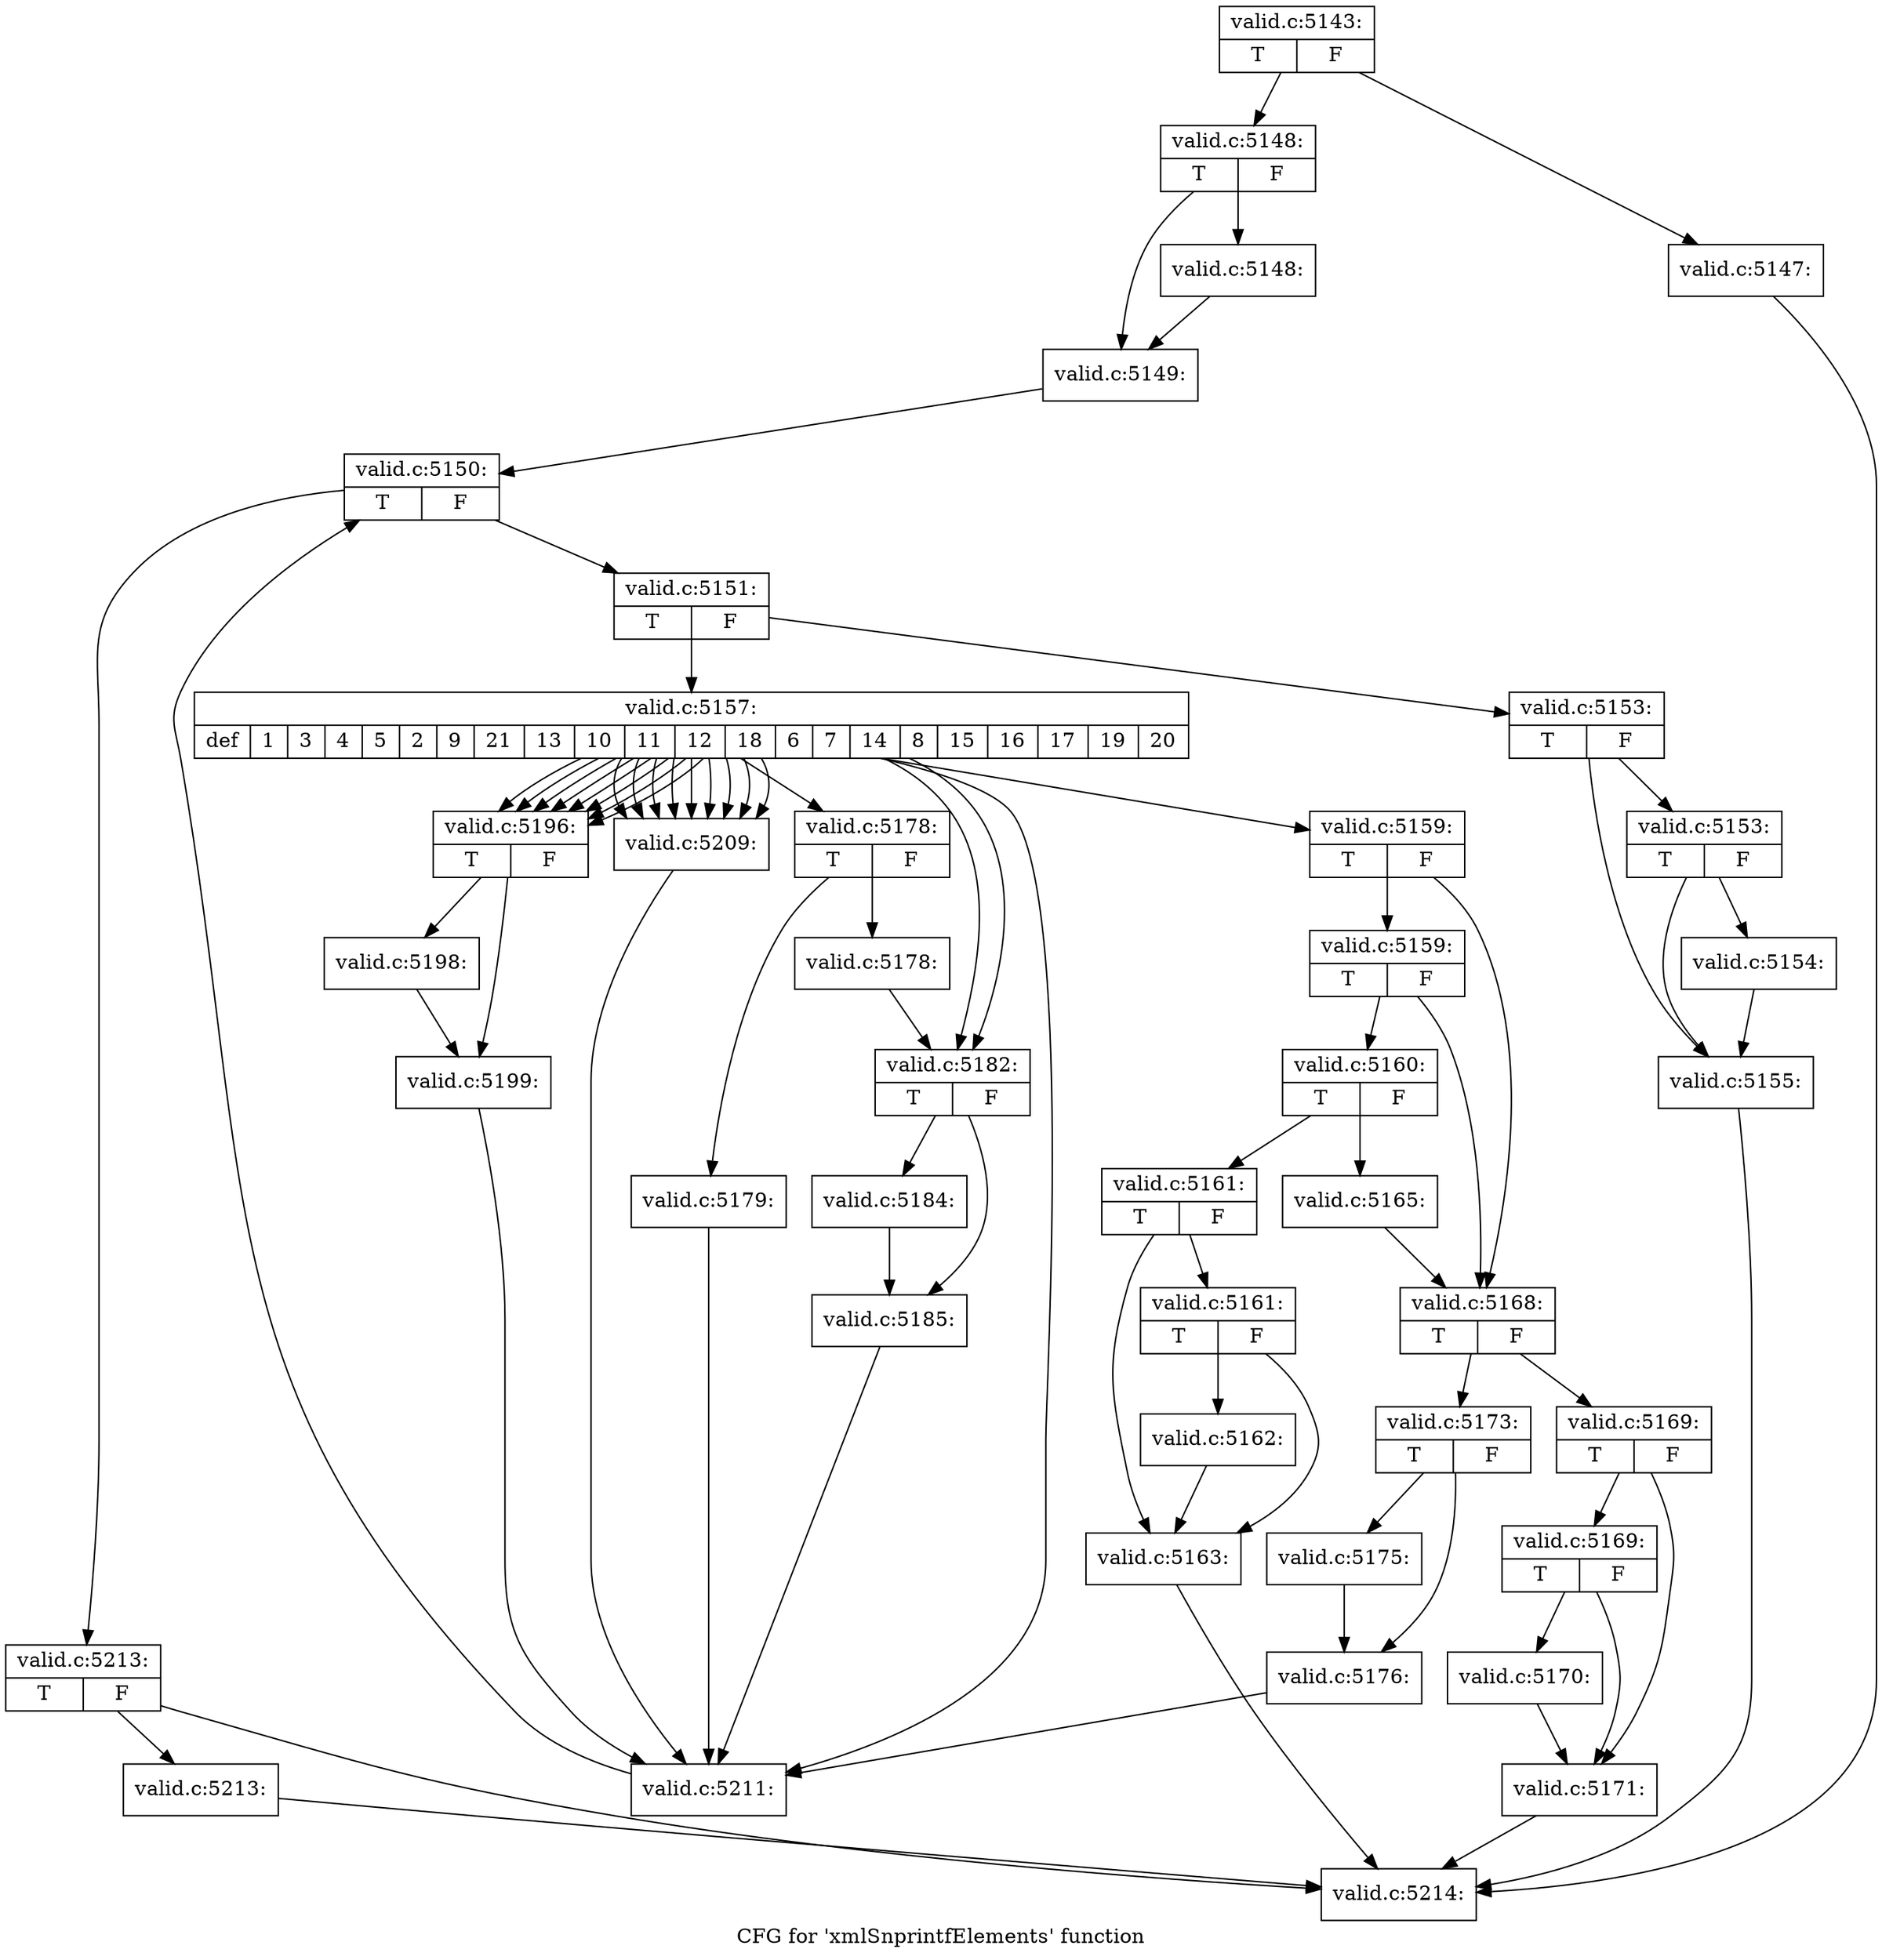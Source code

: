 digraph "CFG for 'xmlSnprintfElements' function" {
	label="CFG for 'xmlSnprintfElements' function";

	Node0x5353200 [shape=record,label="{valid.c:5143:|{<s0>T|<s1>F}}"];
	Node0x5353200 -> Node0x5366ef0;
	Node0x5353200 -> Node0x5366f40;
	Node0x5366ef0 [shape=record,label="{valid.c:5147:}"];
	Node0x5366ef0 -> Node0x5370360;
	Node0x5366f40 [shape=record,label="{valid.c:5148:|{<s0>T|<s1>F}}"];
	Node0x5366f40 -> Node0x53672f0;
	Node0x5366f40 -> Node0x5367340;
	Node0x53672f0 [shape=record,label="{valid.c:5148:}"];
	Node0x53672f0 -> Node0x5367340;
	Node0x5367340 [shape=record,label="{valid.c:5149:}"];
	Node0x5367340 -> Node0x53678c0;
	Node0x53678c0 [shape=record,label="{valid.c:5150:|{<s0>T|<s1>F}}"];
	Node0x53678c0 -> Node0x5367cb0;
	Node0x53678c0 -> Node0x5367ae0;
	Node0x5367cb0 [shape=record,label="{valid.c:5151:|{<s0>T|<s1>F}}"];
	Node0x5367cb0 -> Node0x5368020;
	Node0x5367cb0 -> Node0x5368070;
	Node0x5368020 [shape=record,label="{valid.c:5153:|{<s0>T|<s1>F}}"];
	Node0x5368020 -> Node0x5368610;
	Node0x5368020 -> Node0x53685c0;
	Node0x5368610 [shape=record,label="{valid.c:5153:|{<s0>T|<s1>F}}"];
	Node0x5368610 -> Node0x5368570;
	Node0x5368610 -> Node0x53685c0;
	Node0x5368570 [shape=record,label="{valid.c:5154:}"];
	Node0x5368570 -> Node0x53685c0;
	Node0x53685c0 [shape=record,label="{valid.c:5155:}"];
	Node0x53685c0 -> Node0x5370360;
	Node0x5368070 [shape=record,label="{valid.c:5157:|{<s0>def|<s1>1|<s2>3|<s3>4|<s4>5|<s5>2|<s6>9|<s7>21|<s8>13|<s9>10|<s10>11|<s11>12|<s12>18|<s13>6|<s14>7|<s15>14|<s16>8|<s17>15|<s18>16|<s19>17|<s20>19|<s21>20}}"];
	Node0x5368070 -> Node0x5369230;
	Node0x5368070 -> Node0x5369780;
	Node0x5368070 -> Node0x536dfc0;
	Node0x5368070 -> Node0x536e4a0;
	Node0x5368070 -> Node0x536e4a0;
	Node0x5368070 -> Node0x536ef70;
	Node0x5368070 -> Node0x536ef70;
	Node0x5368070 -> Node0x536ef70;
	Node0x5368070 -> Node0x536ef70;
	Node0x5368070 -> Node0x536ef70;
	Node0x5368070 -> Node0x536ef70;
	Node0x5368070 -> Node0x536ef70;
	Node0x5368070 -> Node0x536ef70;
	Node0x5368070 -> Node0x536fe50;
	Node0x5368070 -> Node0x536fe50;
	Node0x5368070 -> Node0x536fe50;
	Node0x5368070 -> Node0x536fe50;
	Node0x5368070 -> Node0x536fe50;
	Node0x5368070 -> Node0x536fe50;
	Node0x5368070 -> Node0x536fe50;
	Node0x5368070 -> Node0x536fe50;
	Node0x5368070 -> Node0x536fe50;
	Node0x5369780 [shape=record,label="{valid.c:5159:|{<s0>T|<s1>F}}"];
	Node0x5369780 -> Node0x5369910;
	Node0x5369780 -> Node0x53698c0;
	Node0x5369910 [shape=record,label="{valid.c:5159:|{<s0>T|<s1>F}}"];
	Node0x5369910 -> Node0x5369870;
	Node0x5369910 -> Node0x53698c0;
	Node0x5369870 [shape=record,label="{valid.c:5160:|{<s0>T|<s1>F}}"];
	Node0x5369870 -> Node0x536a290;
	Node0x5369870 -> Node0x536a2e0;
	Node0x536a290 [shape=record,label="{valid.c:5161:|{<s0>T|<s1>F}}"];
	Node0x536a290 -> Node0x536ac80;
	Node0x536a290 -> Node0x536ac30;
	Node0x536ac80 [shape=record,label="{valid.c:5161:|{<s0>T|<s1>F}}"];
	Node0x536ac80 -> Node0x536abe0;
	Node0x536ac80 -> Node0x536ac30;
	Node0x536abe0 [shape=record,label="{valid.c:5162:}"];
	Node0x536abe0 -> Node0x536ac30;
	Node0x536ac30 [shape=record,label="{valid.c:5163:}"];
	Node0x536ac30 -> Node0x5370360;
	Node0x536a2e0 [shape=record,label="{valid.c:5165:}"];
	Node0x536a2e0 -> Node0x53698c0;
	Node0x53698c0 [shape=record,label="{valid.c:5168:|{<s0>T|<s1>F}}"];
	Node0x53698c0 -> Node0x536c0c0;
	Node0x53698c0 -> Node0x536c110;
	Node0x536c0c0 [shape=record,label="{valid.c:5169:|{<s0>T|<s1>F}}"];
	Node0x536c0c0 -> Node0x536c960;
	Node0x536c0c0 -> Node0x536c910;
	Node0x536c960 [shape=record,label="{valid.c:5169:|{<s0>T|<s1>F}}"];
	Node0x536c960 -> Node0x536c8c0;
	Node0x536c960 -> Node0x536c910;
	Node0x536c8c0 [shape=record,label="{valid.c:5170:}"];
	Node0x536c8c0 -> Node0x536c910;
	Node0x536c910 [shape=record,label="{valid.c:5171:}"];
	Node0x536c910 -> Node0x5370360;
	Node0x536c110 [shape=record,label="{valid.c:5173:|{<s0>T|<s1>F}}"];
	Node0x536c110 -> Node0x536d9c0;
	Node0x536c110 -> Node0x536da10;
	Node0x536d9c0 [shape=record,label="{valid.c:5175:}"];
	Node0x536d9c0 -> Node0x536da10;
	Node0x536da10 [shape=record,label="{valid.c:5176:}"];
	Node0x536da10 -> Node0x5369230;
	Node0x536dfc0 [shape=record,label="{valid.c:5178:|{<s0>T|<s1>F}}"];
	Node0x536dfc0 -> Node0x536e0b0;
	Node0x536dfc0 -> Node0x536e100;
	Node0x536e0b0 [shape=record,label="{valid.c:5179:}"];
	Node0x536e0b0 -> Node0x5369230;
	Node0x536e100 [shape=record,label="{valid.c:5178:}"];
	Node0x536e100 -> Node0x536e4a0;
	Node0x536e4a0 [shape=record,label="{valid.c:5182:|{<s0>T|<s1>F}}"];
	Node0x536e4a0 -> Node0x536e8f0;
	Node0x536e4a0 -> Node0x536e940;
	Node0x536e8f0 [shape=record,label="{valid.c:5184:}"];
	Node0x536e8f0 -> Node0x536e940;
	Node0x536e940 [shape=record,label="{valid.c:5185:}"];
	Node0x536e940 -> Node0x5369230;
	Node0x536ef70 [shape=record,label="{valid.c:5196:|{<s0>T|<s1>F}}"];
	Node0x536ef70 -> Node0x536f7d0;
	Node0x536ef70 -> Node0x536f820;
	Node0x536f7d0 [shape=record,label="{valid.c:5198:}"];
	Node0x536f7d0 -> Node0x536f820;
	Node0x536f820 [shape=record,label="{valid.c:5199:}"];
	Node0x536f820 -> Node0x5369230;
	Node0x536fe50 [shape=record,label="{valid.c:5209:}"];
	Node0x536fe50 -> Node0x5369230;
	Node0x5369230 [shape=record,label="{valid.c:5211:}"];
	Node0x5369230 -> Node0x53678c0;
	Node0x5367ae0 [shape=record,label="{valid.c:5213:|{<s0>T|<s1>F}}"];
	Node0x5367ae0 -> Node0x5369440;
	Node0x5367ae0 -> Node0x5370360;
	Node0x5369440 [shape=record,label="{valid.c:5213:}"];
	Node0x5369440 -> Node0x5370360;
	Node0x5370360 [shape=record,label="{valid.c:5214:}"];
}
